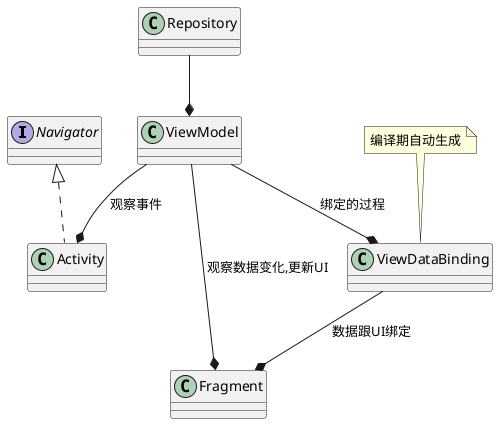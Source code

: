 @startuml
interface Navigator
class Activity
class Fragment
class ViewModel
class ViewDataBinding
note top:编译期自动生成
class Repository


ViewModel --* Activity : 观察事件
Navigator <|.. Activity
ViewModel --* Fragment : 观察数据变化,更新UI
ViewDataBinding --* Fragment : 数据跟UI绑定
Repository --* ViewModel
ViewModel --* ViewDataBinding : 绑定的过程


@enduml